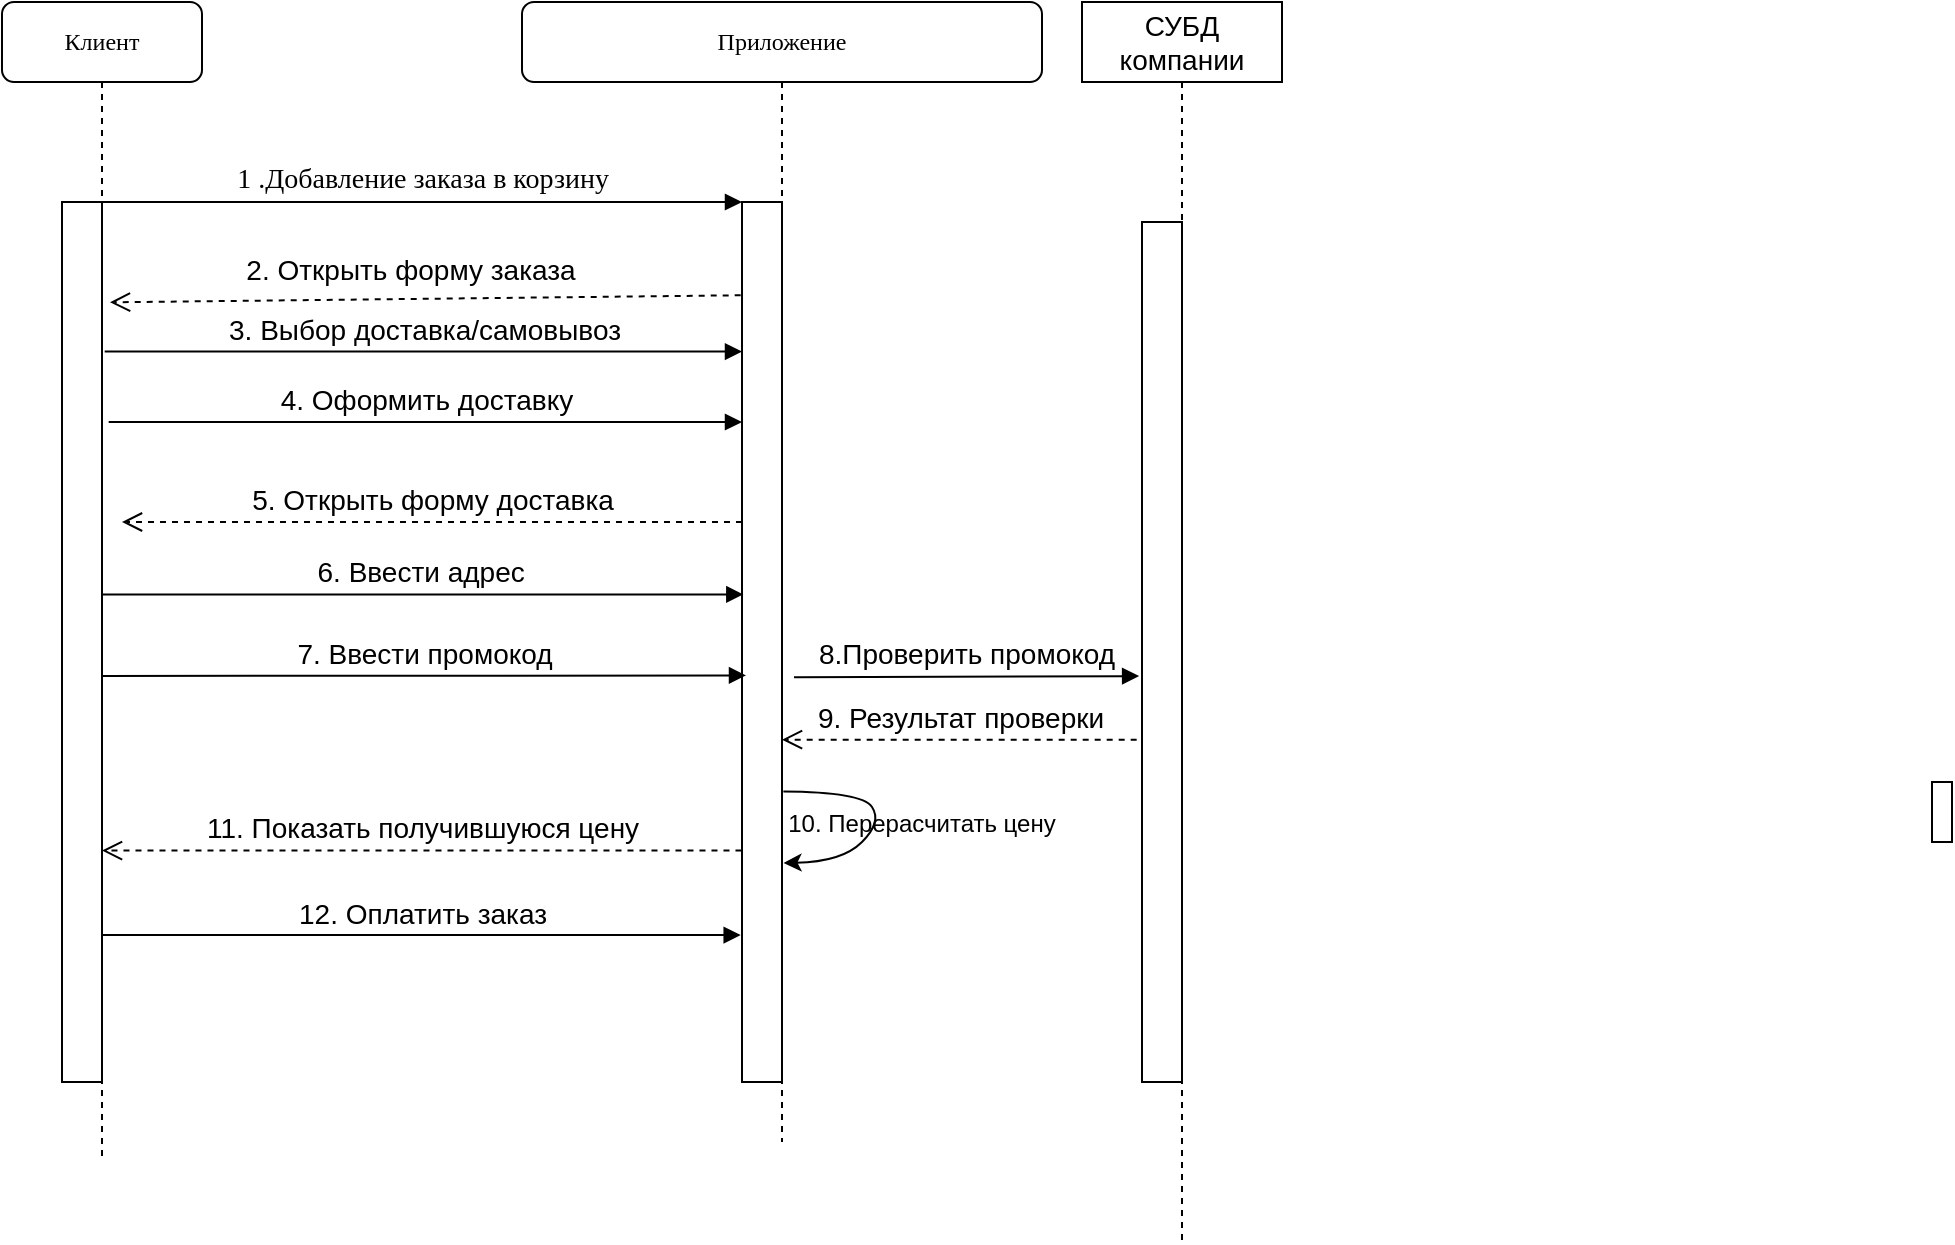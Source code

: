 <mxfile version="20.5.1" type="github">
  <diagram name="Page-1" id="13e1069c-82ec-6db2-03f1-153e76fe0fe0">
    <mxGraphModel dx="981" dy="427" grid="1" gridSize="10" guides="1" tooltips="1" connect="1" arrows="1" fold="1" page="1" pageScale="1" pageWidth="1100" pageHeight="850" math="0" shadow="0">
      <root>
        <mxCell id="0" />
        <mxCell id="1" parent="0" />
        <mxCell id="7baba1c4bc27f4b0-8" value="Клиент&lt;br&gt;" style="shape=umlLifeline;perimeter=lifelinePerimeter;whiteSpace=wrap;html=1;container=1;collapsible=0;recursiveResize=0;outlineConnect=0;rounded=1;shadow=0;comic=0;labelBackgroundColor=none;strokeWidth=1;fontFamily=Verdana;fontSize=12;align=center;" parent="1" vertex="1">
          <mxGeometry x="40" y="70" width="100" height="580" as="geometry" />
        </mxCell>
        <mxCell id="7baba1c4bc27f4b0-9" value="" style="html=1;points=[];perimeter=orthogonalPerimeter;rounded=0;shadow=0;comic=0;labelBackgroundColor=none;strokeWidth=1;fontFamily=Verdana;fontSize=12;align=center;" parent="7baba1c4bc27f4b0-8" vertex="1">
          <mxGeometry x="30" y="100" width="20" height="440" as="geometry" />
        </mxCell>
        <mxCell id="7baba1c4bc27f4b0-2" value="Приложение" style="shape=umlLifeline;perimeter=lifelinePerimeter;whiteSpace=wrap;html=1;container=1;collapsible=0;recursiveResize=0;outlineConnect=0;rounded=1;shadow=0;comic=0;labelBackgroundColor=none;strokeWidth=1;fontFamily=Verdana;fontSize=12;align=center;size=40;" parent="1" vertex="1">
          <mxGeometry x="300" y="70" width="260" height="570" as="geometry" />
        </mxCell>
        <mxCell id="7baba1c4bc27f4b0-10" value="" style="html=1;points=[];perimeter=orthogonalPerimeter;rounded=0;shadow=0;comic=0;labelBackgroundColor=none;strokeWidth=1;fontFamily=Verdana;fontSize=12;align=center;" parent="7baba1c4bc27f4b0-2" vertex="1">
          <mxGeometry x="110" y="100" width="20" height="440" as="geometry" />
        </mxCell>
        <mxCell id="Fg7V2-zgTdsaBe6IuU7Z-36" value="" style="curved=1;endArrow=classic;html=1;rounded=0;fontSize=14;exitX=1.034;exitY=0.67;exitDx=0;exitDy=0;exitPerimeter=0;entryX=1.039;entryY=0.751;entryDx=0;entryDy=0;entryPerimeter=0;" parent="7baba1c4bc27f4b0-2" source="7baba1c4bc27f4b0-10" target="7baba1c4bc27f4b0-10" edge="1">
          <mxGeometry width="50" height="50" relative="1" as="geometry">
            <mxPoint x="100" y="380" as="sourcePoint" />
            <mxPoint x="80" y="400" as="targetPoint" />
            <Array as="points">
              <mxPoint x="170" y="395" />
              <mxPoint x="180" y="410" />
              <mxPoint x="160" y="430" />
            </Array>
          </mxGeometry>
        </mxCell>
        <mxCell id="Fg7V2-zgTdsaBe6IuU7Z-37" value="&lt;font style=&quot;font-size: 12px;&quot;&gt;10. Перерасчитать цену&lt;/font&gt;" style="text;html=1;strokeColor=none;fillColor=none;align=center;verticalAlign=middle;whiteSpace=wrap;rounded=0;fontSize=14;" parent="7baba1c4bc27f4b0-2" vertex="1">
          <mxGeometry x="130" y="400" width="140" height="20" as="geometry" />
        </mxCell>
        <mxCell id="7baba1c4bc27f4b0-25" value="" style="html=1;points=[];perimeter=orthogonalPerimeter;rounded=0;shadow=0;comic=0;labelBackgroundColor=none;strokeWidth=1;fontFamily=Verdana;fontSize=12;align=center;" parent="1" vertex="1">
          <mxGeometry x="1005" y="460" width="10" height="30" as="geometry" />
        </mxCell>
        <mxCell id="7baba1c4bc27f4b0-11" value="&lt;font style=&quot;font-size: 14px;&quot;&gt;1 .Добавление заказа в корзину&lt;/font&gt;" style="html=1;verticalAlign=bottom;endArrow=block;entryX=0;entryY=0;labelBackgroundColor=none;fontFamily=Verdana;fontSize=12;edgeStyle=elbowEdgeStyle;elbow=vertical;" parent="1" source="7baba1c4bc27f4b0-9" target="7baba1c4bc27f4b0-10" edge="1">
          <mxGeometry relative="1" as="geometry">
            <mxPoint x="220" y="190" as="sourcePoint" />
          </mxGeometry>
        </mxCell>
        <mxCell id="Fg7V2-zgTdsaBe6IuU7Z-2" value="&lt;font style=&quot;font-size: 14px;&quot;&gt;2. Открыть форму заказа&lt;/font&gt;" style="html=1;verticalAlign=bottom;endArrow=open;dashed=1;endSize=8;rounded=0;entryX=1.2;entryY=0.114;entryDx=0;entryDy=0;entryPerimeter=0;exitX=-0.033;exitY=0.106;exitDx=0;exitDy=0;exitPerimeter=0;" parent="1" target="7baba1c4bc27f4b0-9" edge="1" source="7baba1c4bc27f4b0-10">
          <mxGeometry x="0.046" y="-3" relative="1" as="geometry">
            <mxPoint x="380" y="223" as="sourcePoint" />
            <mxPoint x="320" y="310" as="targetPoint" />
            <Array as="points" />
            <mxPoint as="offset" />
          </mxGeometry>
        </mxCell>
        <mxCell id="Fg7V2-zgTdsaBe6IuU7Z-19" value="&lt;font style=&quot;font-size: 14px;&quot;&gt;3. Выбор доставка/самовывоз&lt;/font&gt;" style="html=1;verticalAlign=bottom;endArrow=block;rounded=0;exitX=1.067;exitY=0.17;exitDx=0;exitDy=0;exitPerimeter=0;" parent="1" source="7baba1c4bc27f4b0-9" target="7baba1c4bc27f4b0-10" edge="1">
          <mxGeometry width="80" relative="1" as="geometry">
            <mxPoint x="320" y="390" as="sourcePoint" />
            <mxPoint x="310" y="255" as="targetPoint" />
          </mxGeometry>
        </mxCell>
        <mxCell id="Fg7V2-zgTdsaBe6IuU7Z-20" value="&lt;font style=&quot;font-size: 14px;&quot;&gt;4. Оформить доставку&lt;br&gt;&lt;/font&gt;" style="html=1;verticalAlign=bottom;endArrow=block;rounded=0;exitX=1.167;exitY=0.25;exitDx=0;exitDy=0;exitPerimeter=0;" parent="1" source="7baba1c4bc27f4b0-9" target="7baba1c4bc27f4b0-10" edge="1">
          <mxGeometry width="80" relative="1" as="geometry">
            <mxPoint x="100.0" y="290.0" as="sourcePoint" />
            <mxPoint x="309.33" y="290.2" as="targetPoint" />
          </mxGeometry>
        </mxCell>
        <mxCell id="Fg7V2-zgTdsaBe6IuU7Z-1" value="&lt;font style=&quot;font-size: 14px;&quot;&gt;5. Открыть форму доставка&lt;br&gt;&lt;/font&gt;" style="html=1;verticalAlign=bottom;endArrow=open;dashed=1;endSize=8;rounded=0;" parent="1" source="7baba1c4bc27f4b0-10" edge="1">
          <mxGeometry relative="1" as="geometry">
            <mxPoint x="180" y="320" as="sourcePoint" />
            <mxPoint x="100" y="330" as="targetPoint" />
            <Array as="points">
              <mxPoint x="240" y="330" />
            </Array>
          </mxGeometry>
        </mxCell>
        <mxCell id="Fg7V2-zgTdsaBe6IuU7Z-22" value="&lt;font style=&quot;font-size: 14px;&quot;&gt;7. Ввести промокод&lt;br&gt;&lt;/font&gt;" style="html=1;verticalAlign=bottom;endArrow=block;rounded=0;entryX=0.1;entryY=0.538;entryDx=0;entryDy=0;entryPerimeter=0;" parent="1" target="7baba1c4bc27f4b0-10" edge="1">
          <mxGeometry width="80" relative="1" as="geometry">
            <mxPoint x="90" y="407" as="sourcePoint" />
            <mxPoint x="350" y="394.5" as="targetPoint" />
          </mxGeometry>
        </mxCell>
        <mxCell id="Fg7V2-zgTdsaBe6IuU7Z-21" value="&lt;font style=&quot;font-size: 14px;&quot;&gt;6. Ввести адрес&amp;nbsp;&lt;br&gt;&lt;/font&gt;" style="html=1;verticalAlign=bottom;endArrow=block;rounded=0;entryX=0.033;entryY=0.446;entryDx=0;entryDy=0;entryPerimeter=0;" parent="1" source="7baba1c4bc27f4b0-8" target="7baba1c4bc27f4b0-10" edge="1">
          <mxGeometry width="80" relative="1" as="geometry">
            <mxPoint x="120" y="339.5" as="sourcePoint" />
            <mxPoint x="380" y="339.5" as="targetPoint" />
          </mxGeometry>
        </mxCell>
        <mxCell id="Fg7V2-zgTdsaBe6IuU7Z-27" value="9. Результат проверки" style="html=1;verticalAlign=bottom;endArrow=open;dashed=1;endSize=8;rounded=0;fontSize=14;exitX=-0.133;exitY=0.602;exitDx=0;exitDy=0;exitPerimeter=0;" parent="1" source="Fg7V2-zgTdsaBe6IuU7Z-17" target="7baba1c4bc27f4b0-10" edge="1">
          <mxGeometry relative="1" as="geometry">
            <mxPoint x="440" y="350" as="sourcePoint" />
            <mxPoint x="360" y="350" as="targetPoint" />
          </mxGeometry>
        </mxCell>
        <mxCell id="Fg7V2-zgTdsaBe6IuU7Z-28" value="8.Проверить промокод" style="html=1;verticalAlign=bottom;endArrow=block;rounded=0;fontSize=14;exitX=1.3;exitY=0.54;exitDx=0;exitDy=0;exitPerimeter=0;entryX=-0.072;entryY=0.528;entryDx=0;entryDy=0;entryPerimeter=0;" parent="1" source="7baba1c4bc27f4b0-10" target="Fg7V2-zgTdsaBe6IuU7Z-17" edge="1">
          <mxGeometry width="80" relative="1" as="geometry">
            <mxPoint x="360" y="350" as="sourcePoint" />
            <mxPoint x="580" y="397" as="targetPoint" />
            <Array as="points" />
          </mxGeometry>
        </mxCell>
        <mxCell id="Fg7V2-zgTdsaBe6IuU7Z-35" value="СУБД компании" style="shape=umlLifeline;perimeter=lifelinePerimeter;whiteSpace=wrap;html=1;container=1;collapsible=0;recursiveResize=0;outlineConnect=0;fontSize=14;" parent="1" vertex="1">
          <mxGeometry x="580" y="70" width="100" height="620" as="geometry" />
        </mxCell>
        <mxCell id="Fg7V2-zgTdsaBe6IuU7Z-17" value="" style="rounded=0;whiteSpace=wrap;html=1;" parent="Fg7V2-zgTdsaBe6IuU7Z-35" vertex="1">
          <mxGeometry x="30" y="110" width="20" height="430" as="geometry" />
        </mxCell>
        <mxCell id="Fg7V2-zgTdsaBe6IuU7Z-42" value="&lt;font style=&quot;font-size: 14px;&quot;&gt;11. Показать получившуюся цену&lt;/font&gt;" style="html=1;verticalAlign=bottom;endArrow=open;dashed=1;endSize=8;rounded=0;fontSize=10;exitX=-0.013;exitY=0.737;exitDx=0;exitDy=0;exitPerimeter=0;" parent="1" source="7baba1c4bc27f4b0-10" target="7baba1c4bc27f4b0-9" edge="1">
          <mxGeometry relative="1" as="geometry">
            <mxPoint x="340" y="520" as="sourcePoint" />
            <mxPoint x="260" y="520" as="targetPoint" />
          </mxGeometry>
        </mxCell>
        <mxCell id="Fg7V2-zgTdsaBe6IuU7Z-43" value="&lt;font style=&quot;font-size: 14px;&quot;&gt;12. Оплатить заказ&lt;/font&gt;" style="html=1;verticalAlign=bottom;endArrow=block;rounded=0;fontSize=10;entryX=-0.033;entryY=0.833;entryDx=0;entryDy=0;entryPerimeter=0;" parent="1" source="7baba1c4bc27f4b0-8" target="7baba1c4bc27f4b0-10" edge="1">
          <mxGeometry width="80" relative="1" as="geometry">
            <mxPoint x="260" y="520" as="sourcePoint" />
            <mxPoint x="340" y="520" as="targetPoint" />
          </mxGeometry>
        </mxCell>
      </root>
    </mxGraphModel>
  </diagram>
</mxfile>
